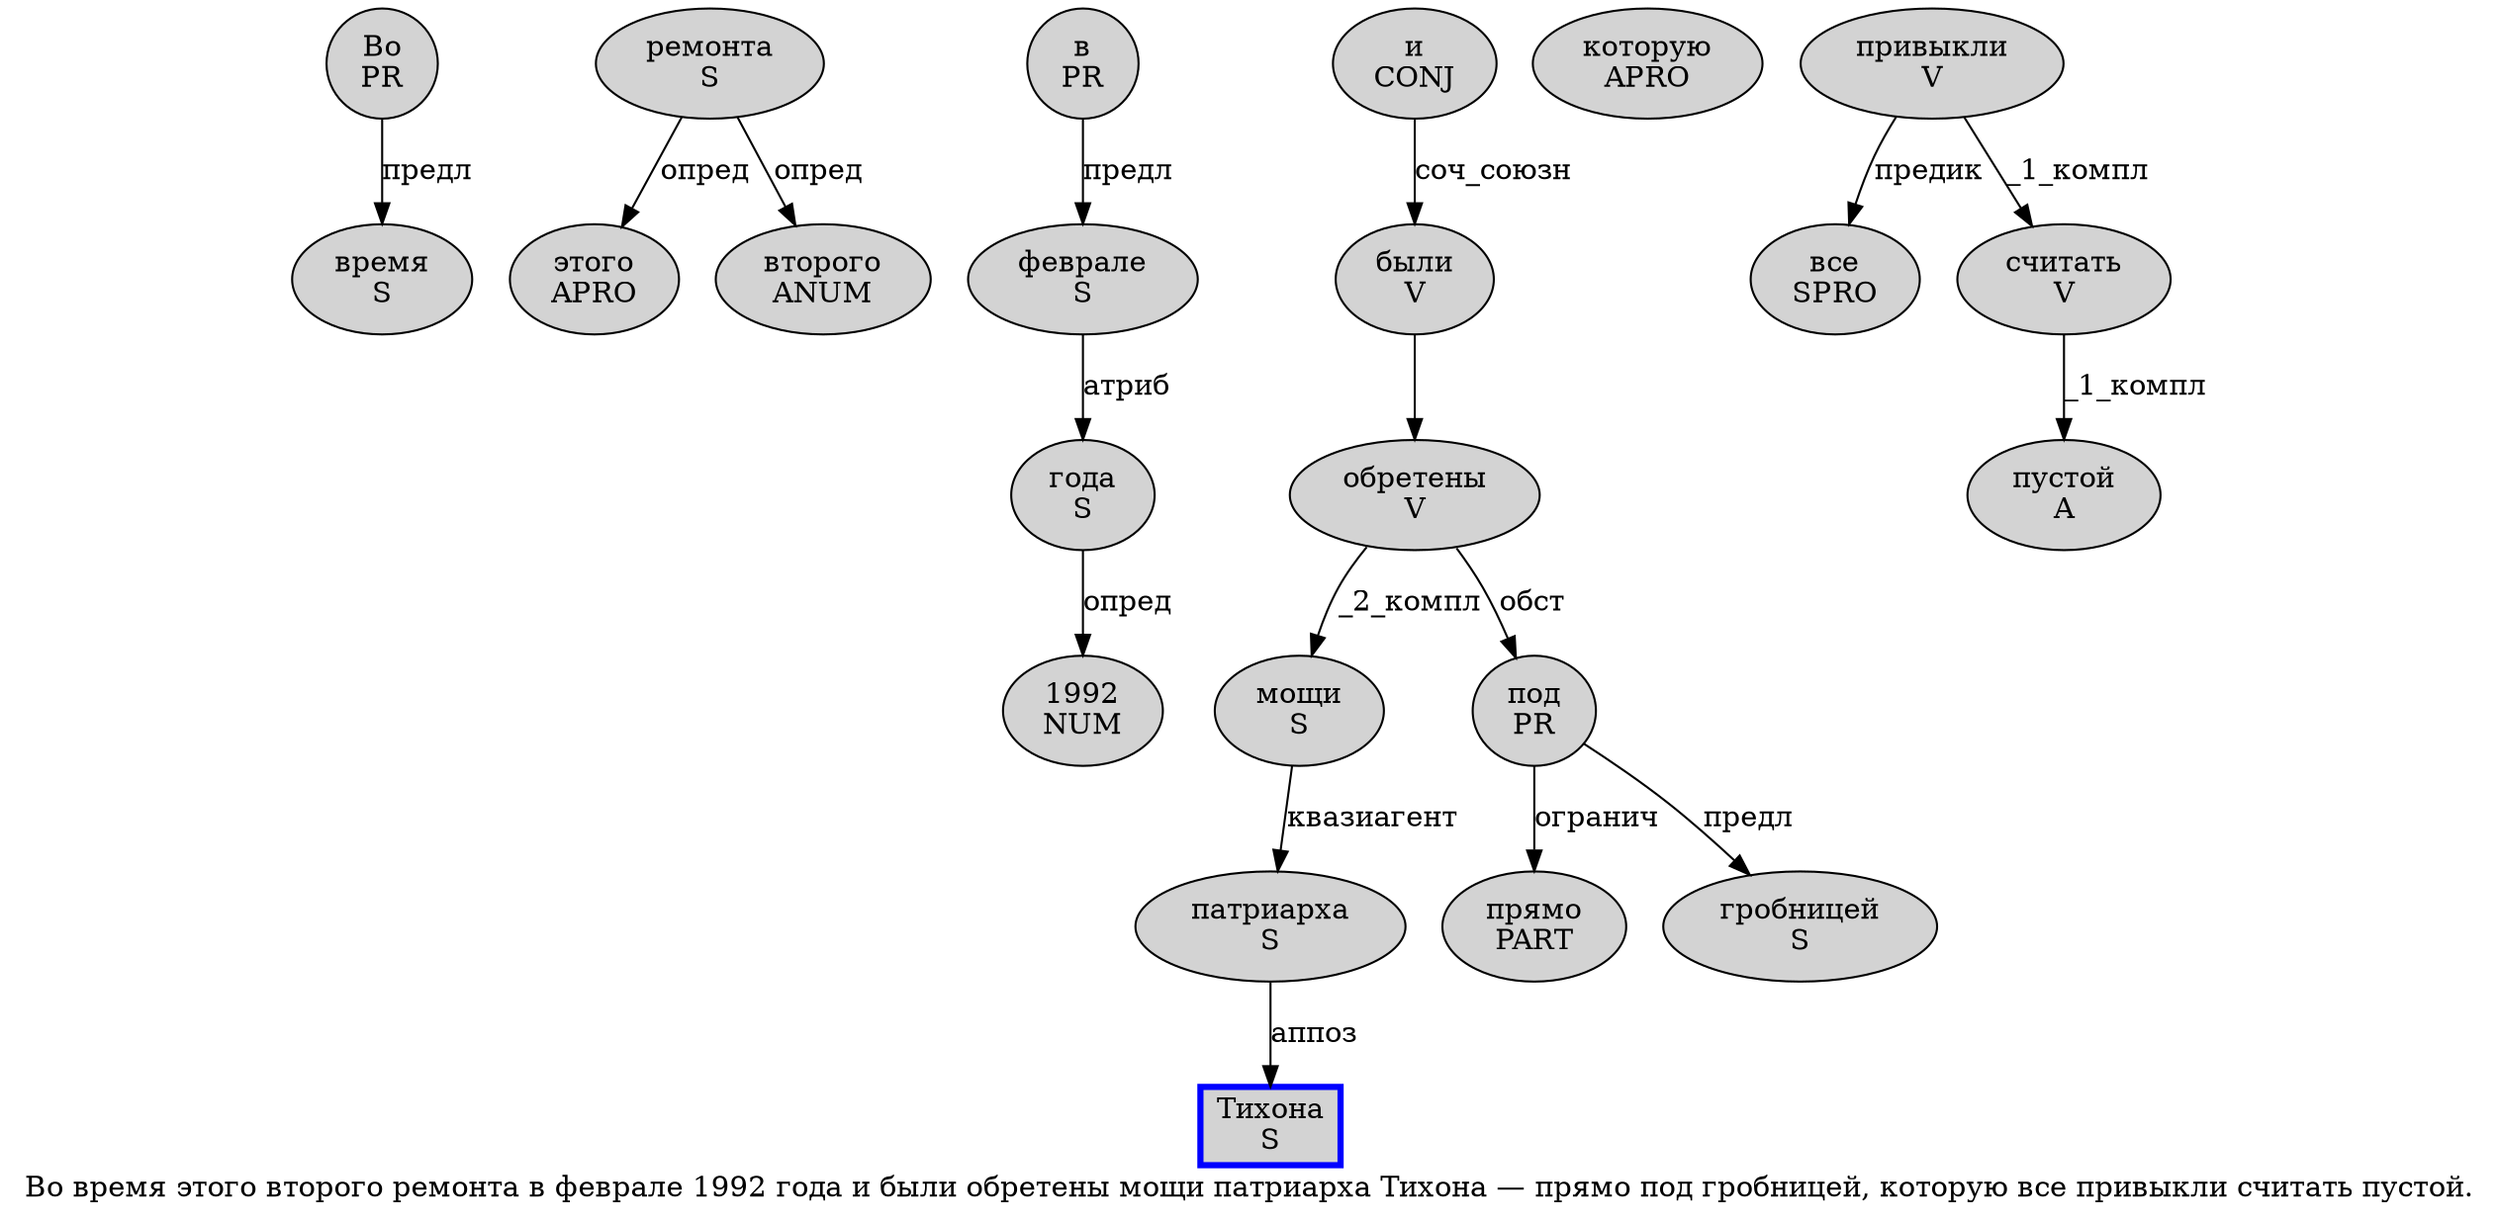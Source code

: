 digraph SENTENCE_1370 {
	graph [label="Во время этого второго ремонта в феврале 1992 года и были обретены мощи патриарха Тихона — прямо под гробницей, которую все привыкли считать пустой."]
	node [style=filled]
		0 [label="Во
PR" color="" fillcolor=lightgray penwidth=1 shape=ellipse]
		1 [label="время
S" color="" fillcolor=lightgray penwidth=1 shape=ellipse]
		2 [label="этого
APRO" color="" fillcolor=lightgray penwidth=1 shape=ellipse]
		3 [label="второго
ANUM" color="" fillcolor=lightgray penwidth=1 shape=ellipse]
		4 [label="ремонта
S" color="" fillcolor=lightgray penwidth=1 shape=ellipse]
		5 [label="в
PR" color="" fillcolor=lightgray penwidth=1 shape=ellipse]
		6 [label="феврале
S" color="" fillcolor=lightgray penwidth=1 shape=ellipse]
		7 [label="1992
NUM" color="" fillcolor=lightgray penwidth=1 shape=ellipse]
		8 [label="года
S" color="" fillcolor=lightgray penwidth=1 shape=ellipse]
		9 [label="и
CONJ" color="" fillcolor=lightgray penwidth=1 shape=ellipse]
		10 [label="были
V" color="" fillcolor=lightgray penwidth=1 shape=ellipse]
		11 [label="обретены
V" color="" fillcolor=lightgray penwidth=1 shape=ellipse]
		12 [label="мощи
S" color="" fillcolor=lightgray penwidth=1 shape=ellipse]
		13 [label="патриарха
S" color="" fillcolor=lightgray penwidth=1 shape=ellipse]
		14 [label="Тихона
S" color=blue fillcolor=lightgray penwidth=3 shape=box]
		16 [label="прямо
PART" color="" fillcolor=lightgray penwidth=1 shape=ellipse]
		17 [label="под
PR" color="" fillcolor=lightgray penwidth=1 shape=ellipse]
		18 [label="гробницей
S" color="" fillcolor=lightgray penwidth=1 shape=ellipse]
		20 [label="которую
APRO" color="" fillcolor=lightgray penwidth=1 shape=ellipse]
		21 [label="все
SPRO" color="" fillcolor=lightgray penwidth=1 shape=ellipse]
		22 [label="привыкли
V" color="" fillcolor=lightgray penwidth=1 shape=ellipse]
		23 [label="считать
V" color="" fillcolor=lightgray penwidth=1 shape=ellipse]
		24 [label="пустой
A" color="" fillcolor=lightgray penwidth=1 shape=ellipse]
			5 -> 6 [label="предл"]
			0 -> 1 [label="предл"]
			13 -> 14 [label="аппоз"]
			22 -> 21 [label="предик"]
			22 -> 23 [label="_1_компл"]
			10 -> 11
			11 -> 12 [label="_2_компл"]
			11 -> 17 [label="обст"]
			23 -> 24 [label="_1_компл"]
			9 -> 10 [label="соч_союзн"]
			8 -> 7 [label="опред"]
			12 -> 13 [label="квазиагент"]
			4 -> 2 [label="опред"]
			4 -> 3 [label="опред"]
			17 -> 16 [label="огранич"]
			17 -> 18 [label="предл"]
			6 -> 8 [label="атриб"]
}